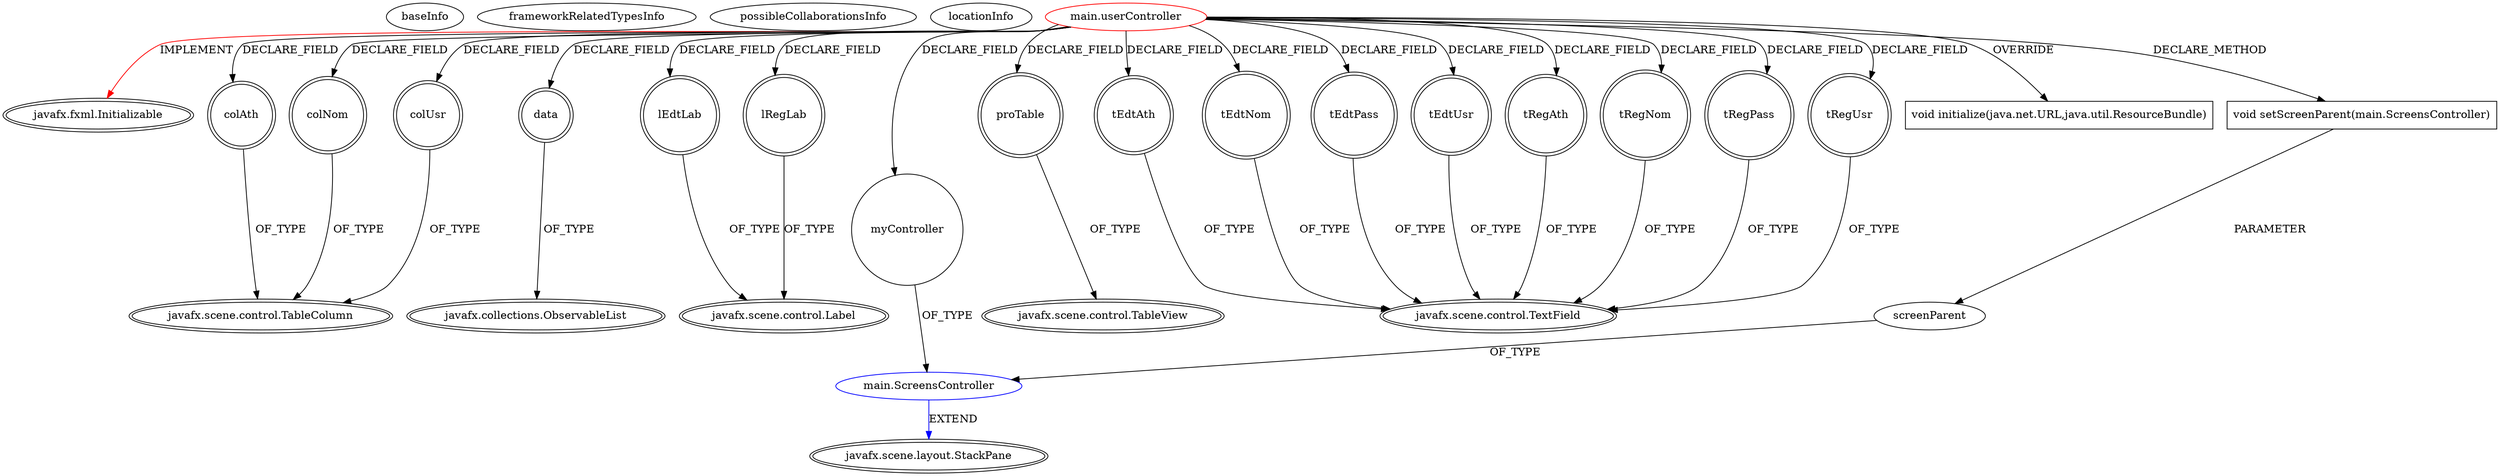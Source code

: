 digraph {
baseInfo[graphId=1871,category="extension_graph",isAnonymous=false,possibleRelation=true]
frameworkRelatedTypesInfo[0="javafx.fxml.Initializable"]
possibleCollaborationsInfo[0="1871~CLIENT_METHOD_DECLARATION-PARAMETER_DECLARATION-FIELD_DECLARATION-~javafx.fxml.Initializable ~javafx.scene.layout.StackPane ~false~false"]
locationInfo[projectName="antoniotorres-CAPOS",filePath="/antoniotorres-CAPOS/CAPOS-master/src/main/userController.java",contextSignature="userController",graphId="1871"]
0[label="main.userController",vertexType="ROOT_CLIENT_CLASS_DECLARATION",isFrameworkType=false,color=red]
1[label="javafx.fxml.Initializable",vertexType="FRAMEWORK_INTERFACE_TYPE",isFrameworkType=true,peripheries=2]
2[label="colAth",vertexType="FIELD_DECLARATION",isFrameworkType=true,peripheries=2,shape=circle]
3[label="javafx.scene.control.TableColumn",vertexType="FRAMEWORK_CLASS_TYPE",isFrameworkType=true,peripheries=2]
4[label="colNom",vertexType="FIELD_DECLARATION",isFrameworkType=true,peripheries=2,shape=circle]
6[label="colUsr",vertexType="FIELD_DECLARATION",isFrameworkType=true,peripheries=2,shape=circle]
8[label="data",vertexType="FIELD_DECLARATION",isFrameworkType=true,peripheries=2,shape=circle]
9[label="javafx.collections.ObservableList",vertexType="FRAMEWORK_INTERFACE_TYPE",isFrameworkType=true,peripheries=2]
10[label="lEdtLab",vertexType="FIELD_DECLARATION",isFrameworkType=true,peripheries=2,shape=circle]
11[label="javafx.scene.control.Label",vertexType="FRAMEWORK_CLASS_TYPE",isFrameworkType=true,peripheries=2]
12[label="lRegLab",vertexType="FIELD_DECLARATION",isFrameworkType=true,peripheries=2,shape=circle]
14[label="myController",vertexType="FIELD_DECLARATION",isFrameworkType=false,shape=circle]
15[label="main.ScreensController",vertexType="REFERENCE_CLIENT_CLASS_DECLARATION",isFrameworkType=false,color=blue]
16[label="javafx.scene.layout.StackPane",vertexType="FRAMEWORK_CLASS_TYPE",isFrameworkType=true,peripheries=2]
17[label="proTable",vertexType="FIELD_DECLARATION",isFrameworkType=true,peripheries=2,shape=circle]
18[label="javafx.scene.control.TableView",vertexType="FRAMEWORK_CLASS_TYPE",isFrameworkType=true,peripheries=2]
19[label="tEdtAth",vertexType="FIELD_DECLARATION",isFrameworkType=true,peripheries=2,shape=circle]
20[label="javafx.scene.control.TextField",vertexType="FRAMEWORK_CLASS_TYPE",isFrameworkType=true,peripheries=2]
21[label="tEdtNom",vertexType="FIELD_DECLARATION",isFrameworkType=true,peripheries=2,shape=circle]
23[label="tEdtPass",vertexType="FIELD_DECLARATION",isFrameworkType=true,peripheries=2,shape=circle]
25[label="tEdtUsr",vertexType="FIELD_DECLARATION",isFrameworkType=true,peripheries=2,shape=circle]
27[label="tRegAth",vertexType="FIELD_DECLARATION",isFrameworkType=true,peripheries=2,shape=circle]
29[label="tRegNom",vertexType="FIELD_DECLARATION",isFrameworkType=true,peripheries=2,shape=circle]
31[label="tRegPass",vertexType="FIELD_DECLARATION",isFrameworkType=true,peripheries=2,shape=circle]
33[label="tRegUsr",vertexType="FIELD_DECLARATION",isFrameworkType=true,peripheries=2,shape=circle]
35[label="void initialize(java.net.URL,java.util.ResourceBundle)",vertexType="OVERRIDING_METHOD_DECLARATION",isFrameworkType=false,shape=box]
36[label="void setScreenParent(main.ScreensController)",vertexType="CLIENT_METHOD_DECLARATION",isFrameworkType=false,shape=box]
37[label="screenParent",vertexType="PARAMETER_DECLARATION",isFrameworkType=false]
0->1[label="IMPLEMENT",color=red]
0->2[label="DECLARE_FIELD"]
2->3[label="OF_TYPE"]
0->4[label="DECLARE_FIELD"]
4->3[label="OF_TYPE"]
0->6[label="DECLARE_FIELD"]
6->3[label="OF_TYPE"]
0->8[label="DECLARE_FIELD"]
8->9[label="OF_TYPE"]
0->10[label="DECLARE_FIELD"]
10->11[label="OF_TYPE"]
0->12[label="DECLARE_FIELD"]
12->11[label="OF_TYPE"]
0->14[label="DECLARE_FIELD"]
15->16[label="EXTEND",color=blue]
14->15[label="OF_TYPE"]
0->17[label="DECLARE_FIELD"]
17->18[label="OF_TYPE"]
0->19[label="DECLARE_FIELD"]
19->20[label="OF_TYPE"]
0->21[label="DECLARE_FIELD"]
21->20[label="OF_TYPE"]
0->23[label="DECLARE_FIELD"]
23->20[label="OF_TYPE"]
0->25[label="DECLARE_FIELD"]
25->20[label="OF_TYPE"]
0->27[label="DECLARE_FIELD"]
27->20[label="OF_TYPE"]
0->29[label="DECLARE_FIELD"]
29->20[label="OF_TYPE"]
0->31[label="DECLARE_FIELD"]
31->20[label="OF_TYPE"]
0->33[label="DECLARE_FIELD"]
33->20[label="OF_TYPE"]
0->35[label="OVERRIDE"]
0->36[label="DECLARE_METHOD"]
37->15[label="OF_TYPE"]
36->37[label="PARAMETER"]
}
